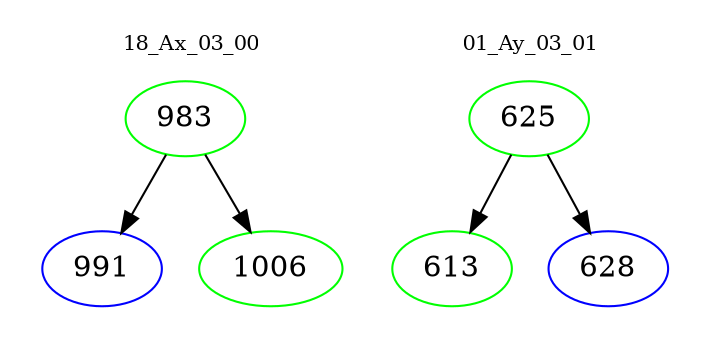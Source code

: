 digraph{
subgraph cluster_0 {
color = white
label = "18_Ax_03_00";
fontsize=10;
T0_983 [label="983", color="green"]
T0_983 -> T0_991 [color="black"]
T0_991 [label="991", color="blue"]
T0_983 -> T0_1006 [color="black"]
T0_1006 [label="1006", color="green"]
}
subgraph cluster_1 {
color = white
label = "01_Ay_03_01";
fontsize=10;
T1_625 [label="625", color="green"]
T1_625 -> T1_613 [color="black"]
T1_613 [label="613", color="green"]
T1_625 -> T1_628 [color="black"]
T1_628 [label="628", color="blue"]
}
}

